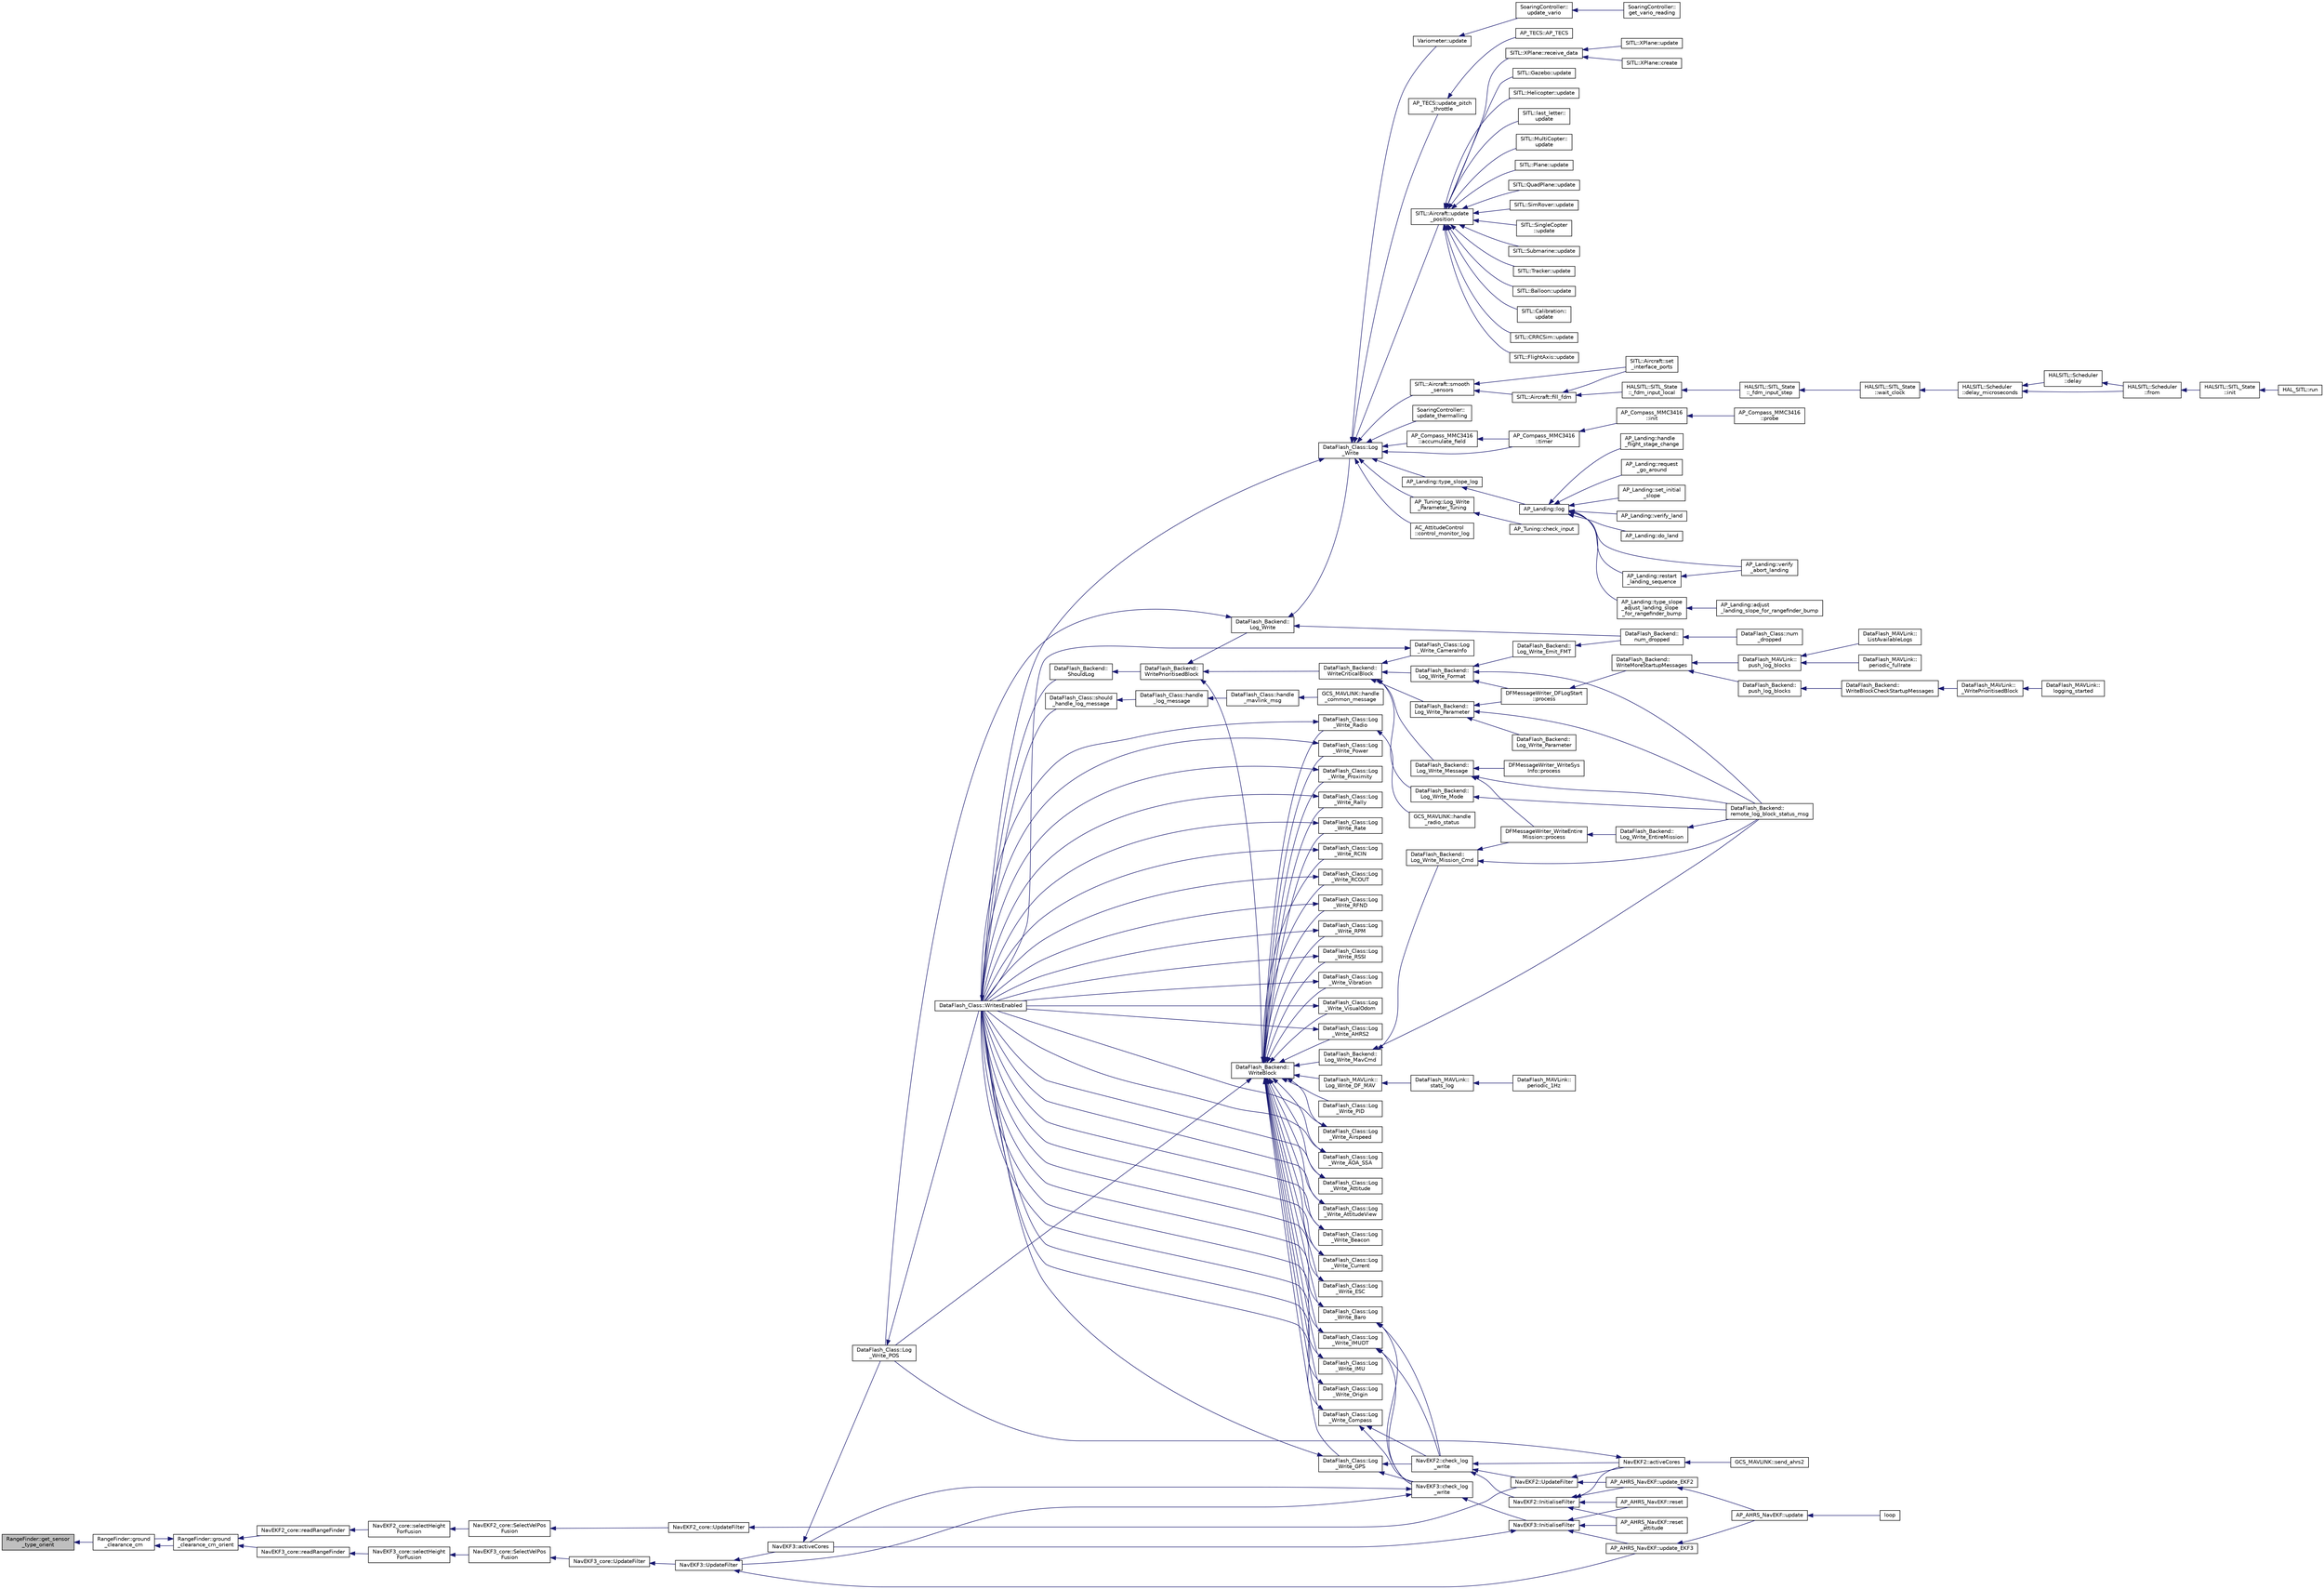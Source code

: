 digraph "RangeFinder::get_sensor_type_orient"
{
 // INTERACTIVE_SVG=YES
  edge [fontname="Helvetica",fontsize="10",labelfontname="Helvetica",labelfontsize="10"];
  node [fontname="Helvetica",fontsize="10",shape=record];
  rankdir="LR";
  Node1 [label="RangeFinder::get_sensor\l_type_orient",height=0.2,width=0.4,color="black", fillcolor="grey75", style="filled", fontcolor="black"];
  Node1 -> Node2 [dir="back",color="midnightblue",fontsize="10",style="solid",fontname="Helvetica"];
  Node2 [label="RangeFinder::ground\l_clearance_cm",height=0.2,width=0.4,color="black", fillcolor="white", style="filled",URL="$classRangeFinder.html#ad95f15a0eea1106c41337089636175b3"];
  Node2 -> Node3 [dir="back",color="midnightblue",fontsize="10",style="solid",fontname="Helvetica"];
  Node3 [label="RangeFinder::ground\l_clearance_cm_orient",height=0.2,width=0.4,color="black", fillcolor="white", style="filled",URL="$classRangeFinder.html#a8d80f2033a9c81339a5241bf5fd312b9"];
  Node3 -> Node4 [dir="back",color="midnightblue",fontsize="10",style="solid",fontname="Helvetica"];
  Node4 [label="NavEKF2_core::readRangeFinder",height=0.2,width=0.4,color="black", fillcolor="white", style="filled",URL="$classNavEKF2__core.html#a0c78437556b4a6020c91db03541e7228"];
  Node4 -> Node5 [dir="back",color="midnightblue",fontsize="10",style="solid",fontname="Helvetica"];
  Node5 [label="NavEKF2_core::selectHeight\lForFusion",height=0.2,width=0.4,color="black", fillcolor="white", style="filled",URL="$classNavEKF2__core.html#a862c5f00d982bd111047bd3a90d537fd"];
  Node5 -> Node6 [dir="back",color="midnightblue",fontsize="10",style="solid",fontname="Helvetica"];
  Node6 [label="NavEKF2_core::SelectVelPos\lFusion",height=0.2,width=0.4,color="black", fillcolor="white", style="filled",URL="$classNavEKF2__core.html#aff31047fa71772bca7ce574617ede0f6"];
  Node6 -> Node7 [dir="back",color="midnightblue",fontsize="10",style="solid",fontname="Helvetica"];
  Node7 [label="NavEKF2_core::UpdateFilter",height=0.2,width=0.4,color="black", fillcolor="white", style="filled",URL="$classNavEKF2__core.html#a5f5c815cbd5ebba30d731f89f87726c3"];
  Node7 -> Node8 [dir="back",color="midnightblue",fontsize="10",style="solid",fontname="Helvetica"];
  Node8 [label="NavEKF2::UpdateFilter",height=0.2,width=0.4,color="black", fillcolor="white", style="filled",URL="$classNavEKF2.html#a72815b1bbd9d7ceb0ff7ae52d14516df"];
  Node8 -> Node9 [dir="back",color="midnightblue",fontsize="10",style="solid",fontname="Helvetica"];
  Node9 [label="NavEKF2::activeCores",height=0.2,width=0.4,color="black", fillcolor="white", style="filled",URL="$classNavEKF2.html#ab18af2714c15fcf190493c01e2a28c73"];
  Node9 -> Node10 [dir="back",color="midnightblue",fontsize="10",style="solid",fontname="Helvetica"];
  Node10 [label="DataFlash_Class::Log\l_Write_POS",height=0.2,width=0.4,color="black", fillcolor="white", style="filled",URL="$classDataFlash__Class.html#a46e58faaa53c44516433f6bb7bde4163"];
  Node10 -> Node11 [dir="back",color="midnightblue",fontsize="10",style="solid",fontname="Helvetica"];
  Node11 [label="DataFlash_Class::WritesEnabled",height=0.2,width=0.4,color="black", fillcolor="white", style="filled",URL="$classDataFlash__Class.html#a680528ccef337901407a125439e1f397"];
  Node11 -> Node12 [dir="back",color="midnightblue",fontsize="10",style="solid",fontname="Helvetica"];
  Node12 [label="DataFlash_Class::should\l_handle_log_message",height=0.2,width=0.4,color="black", fillcolor="white", style="filled",URL="$classDataFlash__Class.html#a1f5e7a1ba369422c7df05cd384019b0e"];
  Node12 -> Node13 [dir="back",color="midnightblue",fontsize="10",style="solid",fontname="Helvetica"];
  Node13 [label="DataFlash_Class::handle\l_log_message",height=0.2,width=0.4,color="black", fillcolor="white", style="filled",URL="$classDataFlash__Class.html#a54a0f06df82820b62ec798a212821d25"];
  Node13 -> Node14 [dir="back",color="midnightblue",fontsize="10",style="solid",fontname="Helvetica"];
  Node14 [label="DataFlash_Class::handle\l_mavlink_msg",height=0.2,width=0.4,color="black", fillcolor="white", style="filled",URL="$classDataFlash__Class.html#a06ce95acf59edd4dd3b8aa7246913e7a"];
  Node14 -> Node15 [dir="back",color="midnightblue",fontsize="10",style="solid",fontname="Helvetica"];
  Node15 [label="GCS_MAVLINK::handle\l_common_message",height=0.2,width=0.4,color="black", fillcolor="white", style="filled",URL="$structGCS__MAVLINK.html#a13da94a2548ade6552a5250eb3251e89"];
  Node11 -> Node16 [dir="back",color="midnightblue",fontsize="10",style="solid",fontname="Helvetica"];
  Node16 [label="DataFlash_Backend::\lShouldLog",height=0.2,width=0.4,color="black", fillcolor="white", style="filled",URL="$classDataFlash__Backend.html#ae29c274eff677e46bb9e404656194789"];
  Node16 -> Node17 [dir="back",color="midnightblue",fontsize="10",style="solid",fontname="Helvetica"];
  Node17 [label="DataFlash_Backend::\lWritePrioritisedBlock",height=0.2,width=0.4,color="black", fillcolor="white", style="filled",URL="$classDataFlash__Backend.html#a70bd07e118265442caab0d742cb06abc"];
  Node17 -> Node18 [dir="back",color="midnightblue",fontsize="10",style="solid",fontname="Helvetica"];
  Node18 [label="DataFlash_Backend::\lLog_Write",height=0.2,width=0.4,color="black", fillcolor="white", style="filled",URL="$classDataFlash__Backend.html#a701111d46c96bfab23971267f325ddd3"];
  Node18 -> Node19 [dir="back",color="midnightblue",fontsize="10",style="solid",fontname="Helvetica"];
  Node19 [label="DataFlash_Class::Log\l_Write",height=0.2,width=0.4,color="black", fillcolor="white", style="filled",URL="$classDataFlash__Class.html#a379c836ed19feeac263fcd994b60226b"];
  Node19 -> Node20 [dir="back",color="midnightblue",fontsize="10",style="solid",fontname="Helvetica"];
  Node20 [label="AP_Compass_MMC3416\l::accumulate_field",height=0.2,width=0.4,color="black", fillcolor="white", style="filled",URL="$classAP__Compass__MMC3416.html#aa81525e474696e469db55ad9712a1b4f"];
  Node20 -> Node21 [dir="back",color="midnightblue",fontsize="10",style="solid",fontname="Helvetica"];
  Node21 [label="AP_Compass_MMC3416\l::timer",height=0.2,width=0.4,color="black", fillcolor="white", style="filled",URL="$classAP__Compass__MMC3416.html#a8b5b61173af45f3892c51bbeda783190"];
  Node21 -> Node22 [dir="back",color="midnightblue",fontsize="10",style="solid",fontname="Helvetica"];
  Node22 [label="AP_Compass_MMC3416\l::init",height=0.2,width=0.4,color="black", fillcolor="white", style="filled",URL="$classAP__Compass__MMC3416.html#af9749d12b13a50641e4c2b7b8b702ac2"];
  Node22 -> Node23 [dir="back",color="midnightblue",fontsize="10",style="solid",fontname="Helvetica"];
  Node23 [label="AP_Compass_MMC3416\l::probe",height=0.2,width=0.4,color="black", fillcolor="white", style="filled",URL="$classAP__Compass__MMC3416.html#a45317bd66ff02b0b69e17221ff572261"];
  Node19 -> Node24 [dir="back",color="midnightblue",fontsize="10",style="solid",fontname="Helvetica"];
  Node24 [label="AC_AttitudeControl\l::control_monitor_log",height=0.2,width=0.4,color="black", fillcolor="white", style="filled",URL="$classAC__AttitudeControl.html#a24124a33c8cd7a9cd575d0c16a1e2d5b"];
  Node19 -> Node25 [dir="back",color="midnightblue",fontsize="10",style="solid",fontname="Helvetica"];
  Node25 [label="AP_Tuning::Log_Write\l_Parameter_Tuning",height=0.2,width=0.4,color="black", fillcolor="white", style="filled",URL="$classAP__Tuning.html#abc35074ce5f7c46fbbc644d80c3dc15a"];
  Node25 -> Node26 [dir="back",color="midnightblue",fontsize="10",style="solid",fontname="Helvetica"];
  Node26 [label="AP_Tuning::check_input",height=0.2,width=0.4,color="black", fillcolor="white", style="filled",URL="$classAP__Tuning.html#a26bf8c5e3711e547ce95654ca285fecb"];
  Node19 -> Node27 [dir="back",color="midnightblue",fontsize="10",style="solid",fontname="Helvetica"];
  Node27 [label="SITL::Aircraft::smooth\l_sensors",height=0.2,width=0.4,color="black", fillcolor="white", style="filled",URL="$classSITL_1_1Aircraft.html#a8b835df207c22a4d9bc24b14525ce968"];
  Node27 -> Node28 [dir="back",color="midnightblue",fontsize="10",style="solid",fontname="Helvetica"];
  Node28 [label="SITL::Aircraft::fill_fdm",height=0.2,width=0.4,color="black", fillcolor="white", style="filled",URL="$classSITL_1_1Aircraft.html#a07b38044e8a77d5f48db38e9913e06db"];
  Node28 -> Node29 [dir="back",color="midnightblue",fontsize="10",style="solid",fontname="Helvetica"];
  Node29 [label="HALSITL::SITL_State\l::_fdm_input_local",height=0.2,width=0.4,color="black", fillcolor="white", style="filled",URL="$classHALSITL_1_1SITL__State.html#a141fe78b0702ab2f2ac4cafc221fdb97"];
  Node29 -> Node30 [dir="back",color="midnightblue",fontsize="10",style="solid",fontname="Helvetica"];
  Node30 [label="HALSITL::SITL_State\l::_fdm_input_step",height=0.2,width=0.4,color="black", fillcolor="white", style="filled",URL="$classHALSITL_1_1SITL__State.html#ae31c93a26ca780bb508dded2498e2e93"];
  Node30 -> Node31 [dir="back",color="midnightblue",fontsize="10",style="solid",fontname="Helvetica"];
  Node31 [label="HALSITL::SITL_State\l::wait_clock",height=0.2,width=0.4,color="black", fillcolor="white", style="filled",URL="$classHALSITL_1_1SITL__State.html#a3eeaf330efded46259bbf64fc53e6b9f"];
  Node31 -> Node32 [dir="back",color="midnightblue",fontsize="10",style="solid",fontname="Helvetica"];
  Node32 [label="HALSITL::Scheduler\l::delay_microseconds",height=0.2,width=0.4,color="black", fillcolor="white", style="filled",URL="$classHALSITL_1_1Scheduler.html#a4cffd5bcba0175bf49c7aa75ff3bf09a"];
  Node32 -> Node33 [dir="back",color="midnightblue",fontsize="10",style="solid",fontname="Helvetica"];
  Node33 [label="HALSITL::Scheduler\l::from",height=0.2,width=0.4,color="black", fillcolor="white", style="filled",URL="$classHALSITL_1_1Scheduler.html#a2c3ea70328333081349821921242cb39"];
  Node33 -> Node34 [dir="back",color="midnightblue",fontsize="10",style="solid",fontname="Helvetica"];
  Node34 [label="HALSITL::SITL_State\l::init",height=0.2,width=0.4,color="black", fillcolor="white", style="filled",URL="$classHALSITL_1_1SITL__State.html#a7059cb4e279007aae9b06757a68c15af"];
  Node34 -> Node35 [dir="back",color="midnightblue",fontsize="10",style="solid",fontname="Helvetica"];
  Node35 [label="HAL_SITL::run",height=0.2,width=0.4,color="black", fillcolor="white", style="filled",URL="$classHAL__SITL.html#add0e35ac5a212a6b187c55186c8f026a"];
  Node32 -> Node36 [dir="back",color="midnightblue",fontsize="10",style="solid",fontname="Helvetica"];
  Node36 [label="HALSITL::Scheduler\l::delay",height=0.2,width=0.4,color="black", fillcolor="white", style="filled",URL="$classHALSITL_1_1Scheduler.html#a14f3239ecbb9889823b20dc9de655c2f"];
  Node36 -> Node33 [dir="back",color="midnightblue",fontsize="10",style="solid",fontname="Helvetica"];
  Node28 -> Node37 [dir="back",color="midnightblue",fontsize="10",style="solid",fontname="Helvetica"];
  Node37 [label="SITL::Aircraft::set\l_interface_ports",height=0.2,width=0.4,color="black", fillcolor="white", style="filled",URL="$classSITL_1_1Aircraft.html#a061f04e9f5bc75cc1f250a4e7c3d8421"];
  Node27 -> Node37 [dir="back",color="midnightblue",fontsize="10",style="solid",fontname="Helvetica"];
  Node19 -> Node21 [dir="back",color="midnightblue",fontsize="10",style="solid",fontname="Helvetica"];
  Node19 -> Node38 [dir="back",color="midnightblue",fontsize="10",style="solid",fontname="Helvetica"];
  Node38 [label="AP_Landing::type_slope_log",height=0.2,width=0.4,color="black", fillcolor="white", style="filled",URL="$classAP__Landing.html#ac0b5a7424b989984441d47159f9e691c"];
  Node38 -> Node39 [dir="back",color="midnightblue",fontsize="10",style="solid",fontname="Helvetica"];
  Node39 [label="AP_Landing::log",height=0.2,width=0.4,color="black", fillcolor="white", style="filled",URL="$classAP__Landing.html#afbaa15e50629185cb1c1dcb1c41289d8"];
  Node39 -> Node40 [dir="back",color="midnightblue",fontsize="10",style="solid",fontname="Helvetica"];
  Node40 [label="AP_Landing::do_land",height=0.2,width=0.4,color="black", fillcolor="white", style="filled",URL="$classAP__Landing.html#ac7cb51eaa69d1bed262223b56ee2c4ce"];
  Node39 -> Node41 [dir="back",color="midnightblue",fontsize="10",style="solid",fontname="Helvetica"];
  Node41 [label="AP_Landing::handle\l_flight_stage_change",height=0.2,width=0.4,color="black", fillcolor="white", style="filled",URL="$classAP__Landing.html#a9f6d861fd1bf8df96c061931179095c0"];
  Node39 -> Node42 [dir="back",color="midnightblue",fontsize="10",style="solid",fontname="Helvetica"];
  Node42 [label="AP_Landing::request\l_go_around",height=0.2,width=0.4,color="black", fillcolor="white", style="filled",URL="$classAP__Landing.html#afc506451afaaca18bebe5746f1caf448"];
  Node39 -> Node43 [dir="back",color="midnightblue",fontsize="10",style="solid",fontname="Helvetica"];
  Node43 [label="AP_Landing::restart\l_landing_sequence",height=0.2,width=0.4,color="black", fillcolor="white", style="filled",URL="$classAP__Landing.html#a4cb652398231c274e6061aa6b211366b"];
  Node43 -> Node44 [dir="back",color="midnightblue",fontsize="10",style="solid",fontname="Helvetica"];
  Node44 [label="AP_Landing::verify\l_abort_landing",height=0.2,width=0.4,color="black", fillcolor="white", style="filled",URL="$classAP__Landing.html#a23d5d937afe630bfa1d3eeea5d767e4b"];
  Node39 -> Node45 [dir="back",color="midnightblue",fontsize="10",style="solid",fontname="Helvetica"];
  Node45 [label="AP_Landing::set_initial\l_slope",height=0.2,width=0.4,color="black", fillcolor="white", style="filled",URL="$classAP__Landing.html#a7e905f0cb574cb49a778b18906362736"];
  Node39 -> Node46 [dir="back",color="midnightblue",fontsize="10",style="solid",fontname="Helvetica"];
  Node46 [label="AP_Landing::type_slope\l_adjust_landing_slope\l_for_rangefinder_bump",height=0.2,width=0.4,color="black", fillcolor="white", style="filled",URL="$classAP__Landing.html#a68317a4d27e65aadc7013a9363da5ce3"];
  Node46 -> Node47 [dir="back",color="midnightblue",fontsize="10",style="solid",fontname="Helvetica"];
  Node47 [label="AP_Landing::adjust\l_landing_slope_for_rangefinder_bump",height=0.2,width=0.4,color="black", fillcolor="white", style="filled",URL="$classAP__Landing.html#aca701ba52726269447500bdf654b3b10"];
  Node39 -> Node44 [dir="back",color="midnightblue",fontsize="10",style="solid",fontname="Helvetica"];
  Node39 -> Node48 [dir="back",color="midnightblue",fontsize="10",style="solid",fontname="Helvetica"];
  Node48 [label="AP_Landing::verify_land",height=0.2,width=0.4,color="black", fillcolor="white", style="filled",URL="$classAP__Landing.html#afdbc34de818b9cb366336c23660fd495"];
  Node19 -> Node49 [dir="back",color="midnightblue",fontsize="10",style="solid",fontname="Helvetica"];
  Node49 [label="Variometer::update",height=0.2,width=0.4,color="black", fillcolor="white", style="filled",URL="$classVariometer.html#ae8429634659d6e7f64a64992380e7b2b"];
  Node49 -> Node50 [dir="back",color="midnightblue",fontsize="10",style="solid",fontname="Helvetica"];
  Node50 [label="SoaringController::\lupdate_vario",height=0.2,width=0.4,color="black", fillcolor="white", style="filled",URL="$classSoaringController.html#a7adf701742d2ba2f2e699b9e3ce1b955"];
  Node50 -> Node51 [dir="back",color="midnightblue",fontsize="10",style="solid",fontname="Helvetica"];
  Node51 [label="SoaringController::\lget_vario_reading",height=0.2,width=0.4,color="black", fillcolor="white", style="filled",URL="$classSoaringController.html#aea41b313738070dceb7c4953d4873342"];
  Node19 -> Node52 [dir="back",color="midnightblue",fontsize="10",style="solid",fontname="Helvetica"];
  Node52 [label="AP_TECS::update_pitch\l_throttle",height=0.2,width=0.4,color="black", fillcolor="white", style="filled",URL="$classAP__TECS.html#ad9fdee521b36fe15ab8ab06a35717c5a"];
  Node52 -> Node53 [dir="back",color="midnightblue",fontsize="10",style="solid",fontname="Helvetica"];
  Node53 [label="AP_TECS::AP_TECS",height=0.2,width=0.4,color="black", fillcolor="white", style="filled",URL="$classAP__TECS.html#a01d6d2b6f4c4151838115b13020d8990"];
  Node19 -> Node54 [dir="back",color="midnightblue",fontsize="10",style="solid",fontname="Helvetica"];
  Node54 [label="SITL::Aircraft::update\l_position",height=0.2,width=0.4,color="black", fillcolor="white", style="filled",URL="$classSITL_1_1Aircraft.html#a4a72b2c0617cf55b24b062daaae685b9"];
  Node54 -> Node55 [dir="back",color="midnightblue",fontsize="10",style="solid",fontname="Helvetica"];
  Node55 [label="SITL::Balloon::update",height=0.2,width=0.4,color="black", fillcolor="white", style="filled",URL="$classSITL_1_1Balloon.html#a34f5716a3c9ba0805d89dc36656ae90c"];
  Node54 -> Node56 [dir="back",color="midnightblue",fontsize="10",style="solid",fontname="Helvetica"];
  Node56 [label="SITL::Calibration::\lupdate",height=0.2,width=0.4,color="black", fillcolor="white", style="filled",URL="$classSITL_1_1Calibration.html#a0c3f60adfbc5d68ae425883af18b62f4"];
  Node54 -> Node57 [dir="back",color="midnightblue",fontsize="10",style="solid",fontname="Helvetica"];
  Node57 [label="SITL::CRRCSim::update",height=0.2,width=0.4,color="black", fillcolor="white", style="filled",URL="$classSITL_1_1CRRCSim.html#ada236d396837feb2c5efe885ea504f87"];
  Node54 -> Node58 [dir="back",color="midnightblue",fontsize="10",style="solid",fontname="Helvetica"];
  Node58 [label="SITL::FlightAxis::update",height=0.2,width=0.4,color="black", fillcolor="white", style="filled",URL="$classSITL_1_1FlightAxis.html#abea39b8171735bf99ad90267f6be4c42"];
  Node54 -> Node59 [dir="back",color="midnightblue",fontsize="10",style="solid",fontname="Helvetica"];
  Node59 [label="SITL::Gazebo::update",height=0.2,width=0.4,color="black", fillcolor="white", style="filled",URL="$classSITL_1_1Gazebo.html#a120a541070549b98ba4740c91abf97a7"];
  Node54 -> Node60 [dir="back",color="midnightblue",fontsize="10",style="solid",fontname="Helvetica"];
  Node60 [label="SITL::Helicopter::update",height=0.2,width=0.4,color="black", fillcolor="white", style="filled",URL="$classSITL_1_1Helicopter.html#a0e8602ead0fe804552ab7ade9a1b171e"];
  Node54 -> Node61 [dir="back",color="midnightblue",fontsize="10",style="solid",fontname="Helvetica"];
  Node61 [label="SITL::last_letter::\lupdate",height=0.2,width=0.4,color="black", fillcolor="white", style="filled",URL="$classSITL_1_1last__letter.html#ae4e6d3acea9730faa873e8d25b876d19"];
  Node54 -> Node62 [dir="back",color="midnightblue",fontsize="10",style="solid",fontname="Helvetica"];
  Node62 [label="SITL::MultiCopter::\lupdate",height=0.2,width=0.4,color="black", fillcolor="white", style="filled",URL="$classSITL_1_1MultiCopter.html#ad4df8bcd20625ce425cc9d73f9aa6a20"];
  Node54 -> Node63 [dir="back",color="midnightblue",fontsize="10",style="solid",fontname="Helvetica"];
  Node63 [label="SITL::Plane::update",height=0.2,width=0.4,color="black", fillcolor="white", style="filled",URL="$classSITL_1_1Plane.html#a7852409df29e250b1903384d1446930c"];
  Node54 -> Node64 [dir="back",color="midnightblue",fontsize="10",style="solid",fontname="Helvetica"];
  Node64 [label="SITL::QuadPlane::update",height=0.2,width=0.4,color="black", fillcolor="white", style="filled",URL="$classSITL_1_1QuadPlane.html#af9068f0de1894f5afc49481c869e3b6c"];
  Node54 -> Node65 [dir="back",color="midnightblue",fontsize="10",style="solid",fontname="Helvetica"];
  Node65 [label="SITL::SimRover::update",height=0.2,width=0.4,color="black", fillcolor="white", style="filled",URL="$classSITL_1_1SimRover.html#a0692a116e9c7cff78adb0b08b0d571b2"];
  Node54 -> Node66 [dir="back",color="midnightblue",fontsize="10",style="solid",fontname="Helvetica"];
  Node66 [label="SITL::SingleCopter\l::update",height=0.2,width=0.4,color="black", fillcolor="white", style="filled",URL="$classSITL_1_1SingleCopter.html#a07d0997518b86260a6a80b914733d7b5"];
  Node54 -> Node67 [dir="back",color="midnightblue",fontsize="10",style="solid",fontname="Helvetica"];
  Node67 [label="SITL::Submarine::update",height=0.2,width=0.4,color="black", fillcolor="white", style="filled",URL="$classSITL_1_1Submarine.html#ae172876dbb527df84dfb38c9fa383878"];
  Node54 -> Node68 [dir="back",color="midnightblue",fontsize="10",style="solid",fontname="Helvetica"];
  Node68 [label="SITL::Tracker::update",height=0.2,width=0.4,color="black", fillcolor="white", style="filled",URL="$classSITL_1_1Tracker.html#aa2d26c0841ead98b60a9291eb4d74b71"];
  Node54 -> Node69 [dir="back",color="midnightblue",fontsize="10",style="solid",fontname="Helvetica"];
  Node69 [label="SITL::XPlane::receive_data",height=0.2,width=0.4,color="black", fillcolor="white", style="filled",URL="$classSITL_1_1XPlane.html#ab30e1d12c7ebc3699a29f3442804a68b"];
  Node69 -> Node70 [dir="back",color="midnightblue",fontsize="10",style="solid",fontname="Helvetica"];
  Node70 [label="SITL::XPlane::update",height=0.2,width=0.4,color="black", fillcolor="white", style="filled",URL="$classSITL_1_1XPlane.html#abc5e72c8fd3445fcb19b6b1d42ec9970"];
  Node69 -> Node71 [dir="back",color="midnightblue",fontsize="10",style="solid",fontname="Helvetica"];
  Node71 [label="SITL::XPlane::create",height=0.2,width=0.4,color="black", fillcolor="white", style="filled",URL="$classSITL_1_1XPlane.html#a5cbab32f016edeff5108ded953c17cbe"];
  Node19 -> Node72 [dir="back",color="midnightblue",fontsize="10",style="solid",fontname="Helvetica"];
  Node72 [label="SoaringController::\lupdate_thermalling",height=0.2,width=0.4,color="black", fillcolor="white", style="filled",URL="$classSoaringController.html#abfbc693fd6c93da20fb098aedf6fd596"];
  Node19 -> Node11 [dir="back",color="midnightblue",fontsize="10",style="solid",fontname="Helvetica"];
  Node18 -> Node10 [dir="back",color="midnightblue",fontsize="10",style="solid",fontname="Helvetica"];
  Node18 -> Node73 [dir="back",color="midnightblue",fontsize="10",style="solid",fontname="Helvetica"];
  Node73 [label="DataFlash_Backend::\lnum_dropped",height=0.2,width=0.4,color="black", fillcolor="white", style="filled",URL="$classDataFlash__Backend.html#a944c1f573e2cd12e7ff491d48898d446"];
  Node73 -> Node74 [dir="back",color="midnightblue",fontsize="10",style="solid",fontname="Helvetica"];
  Node74 [label="DataFlash_Class::num\l_dropped",height=0.2,width=0.4,color="black", fillcolor="white", style="filled",URL="$classDataFlash__Class.html#a3b01d9a49c319ca3995df9b1649b9249"];
  Node17 -> Node75 [dir="back",color="midnightblue",fontsize="10",style="solid",fontname="Helvetica"];
  Node75 [label="DataFlash_Backend::\lWriteBlock",height=0.2,width=0.4,color="black", fillcolor="white", style="filled",URL="$classDataFlash__Backend.html#aed94b3ad1fd7333ddd7c2e20c3433d52"];
  Node75 -> Node76 [dir="back",color="midnightblue",fontsize="10",style="solid",fontname="Helvetica"];
  Node76 [label="DataFlash_Class::Log\l_Write_AHRS2",height=0.2,width=0.4,color="black", fillcolor="white", style="filled",URL="$classDataFlash__Class.html#ad81bca014959c6b0a6714ea0d83c409f"];
  Node76 -> Node11 [dir="back",color="midnightblue",fontsize="10",style="solid",fontname="Helvetica"];
  Node75 -> Node77 [dir="back",color="midnightblue",fontsize="10",style="solid",fontname="Helvetica"];
  Node77 [label="DataFlash_Class::Log\l_Write_Airspeed",height=0.2,width=0.4,color="black", fillcolor="white", style="filled",URL="$classDataFlash__Class.html#a6a38481f36ae833e7093c41a0e72be31"];
  Node77 -> Node11 [dir="back",color="midnightblue",fontsize="10",style="solid",fontname="Helvetica"];
  Node75 -> Node78 [dir="back",color="midnightblue",fontsize="10",style="solid",fontname="Helvetica"];
  Node78 [label="DataFlash_Class::Log\l_Write_AOA_SSA",height=0.2,width=0.4,color="black", fillcolor="white", style="filled",URL="$classDataFlash__Class.html#a07c6e6dc1aeb58b8f3255a63e0d5a430"];
  Node78 -> Node11 [dir="back",color="midnightblue",fontsize="10",style="solid",fontname="Helvetica"];
  Node75 -> Node79 [dir="back",color="midnightblue",fontsize="10",style="solid",fontname="Helvetica"];
  Node79 [label="DataFlash_Class::Log\l_Write_Attitude",height=0.2,width=0.4,color="black", fillcolor="white", style="filled",URL="$classDataFlash__Class.html#a100c0458780b38dd0ccc4a7381827b3c"];
  Node79 -> Node11 [dir="back",color="midnightblue",fontsize="10",style="solid",fontname="Helvetica"];
  Node75 -> Node80 [dir="back",color="midnightblue",fontsize="10",style="solid",fontname="Helvetica"];
  Node80 [label="DataFlash_Class::Log\l_Write_AttitudeView",height=0.2,width=0.4,color="black", fillcolor="white", style="filled",URL="$classDataFlash__Class.html#abf48a5cb3c39a255385d3853beb1b5d7"];
  Node80 -> Node11 [dir="back",color="midnightblue",fontsize="10",style="solid",fontname="Helvetica"];
  Node75 -> Node81 [dir="back",color="midnightblue",fontsize="10",style="solid",fontname="Helvetica"];
  Node81 [label="DataFlash_Class::Log\l_Write_Baro",height=0.2,width=0.4,color="black", fillcolor="white", style="filled",URL="$classDataFlash__Class.html#a4a12c2f2025e0a63d6ec85602857d0cb"];
  Node81 -> Node82 [dir="back",color="midnightblue",fontsize="10",style="solid",fontname="Helvetica"];
  Node82 [label="NavEKF3::check_log\l_write",height=0.2,width=0.4,color="black", fillcolor="white", style="filled",URL="$classNavEKF3.html#afa5a1b626563d35ad95545e8f056214b"];
  Node82 -> Node83 [dir="back",color="midnightblue",fontsize="10",style="solid",fontname="Helvetica"];
  Node83 [label="NavEKF3::activeCores",height=0.2,width=0.4,color="black", fillcolor="white", style="filled",URL="$classNavEKF3.html#a3e1f50ad977a17222fcd7a6851b0f2ec"];
  Node83 -> Node10 [dir="back",color="midnightblue",fontsize="10",style="solid",fontname="Helvetica"];
  Node82 -> Node84 [dir="back",color="midnightblue",fontsize="10",style="solid",fontname="Helvetica"];
  Node84 [label="NavEKF3::InitialiseFilter",height=0.2,width=0.4,color="black", fillcolor="white", style="filled",URL="$classNavEKF3.html#a07f064fa513fbb6e7188141904f3b5b5"];
  Node84 -> Node83 [dir="back",color="midnightblue",fontsize="10",style="solid",fontname="Helvetica"];
  Node84 -> Node85 [dir="back",color="midnightblue",fontsize="10",style="solid",fontname="Helvetica"];
  Node85 [label="AP_AHRS_NavEKF::reset",height=0.2,width=0.4,color="black", fillcolor="white", style="filled",URL="$classAP__AHRS__NavEKF.html#a532ff0df024a4537e5a108c42ba405a7"];
  Node84 -> Node86 [dir="back",color="midnightblue",fontsize="10",style="solid",fontname="Helvetica"];
  Node86 [label="AP_AHRS_NavEKF::reset\l_attitude",height=0.2,width=0.4,color="black", fillcolor="white", style="filled",URL="$classAP__AHRS__NavEKF.html#a9bd3c7f1793a48cd0d736b19fbfaf19a"];
  Node84 -> Node87 [dir="back",color="midnightblue",fontsize="10",style="solid",fontname="Helvetica"];
  Node87 [label="AP_AHRS_NavEKF::update_EKF3",height=0.2,width=0.4,color="black", fillcolor="white", style="filled",URL="$classAP__AHRS__NavEKF.html#a324160404f12959e955554f5aed26459"];
  Node87 -> Node88 [dir="back",color="midnightblue",fontsize="10",style="solid",fontname="Helvetica"];
  Node88 [label="AP_AHRS_NavEKF::update",height=0.2,width=0.4,color="black", fillcolor="white", style="filled",URL="$classAP__AHRS__NavEKF.html#ac8111979c5dc37a55b2c50818534ea52"];
  Node88 -> Node89 [dir="back",color="midnightblue",fontsize="10",style="solid",fontname="Helvetica"];
  Node89 [label="loop",height=0.2,width=0.4,color="black", fillcolor="white", style="filled",URL="$AHRS__Test_8cpp.html#afe461d27b9c48d5921c00d521181f12f"];
  Node82 -> Node90 [dir="back",color="midnightblue",fontsize="10",style="solid",fontname="Helvetica"];
  Node90 [label="NavEKF3::UpdateFilter",height=0.2,width=0.4,color="black", fillcolor="white", style="filled",URL="$classNavEKF3.html#a477020fcf29376e0c2205dbf79728104"];
  Node90 -> Node83 [dir="back",color="midnightblue",fontsize="10",style="solid",fontname="Helvetica"];
  Node90 -> Node87 [dir="back",color="midnightblue",fontsize="10",style="solid",fontname="Helvetica"];
  Node81 -> Node91 [dir="back",color="midnightblue",fontsize="10",style="solid",fontname="Helvetica"];
  Node91 [label="NavEKF2::check_log\l_write",height=0.2,width=0.4,color="black", fillcolor="white", style="filled",URL="$classNavEKF2.html#a124df957952b2cb0c04e4318a173f67a"];
  Node91 -> Node9 [dir="back",color="midnightblue",fontsize="10",style="solid",fontname="Helvetica"];
  Node91 -> Node92 [dir="back",color="midnightblue",fontsize="10",style="solid",fontname="Helvetica"];
  Node92 [label="NavEKF2::InitialiseFilter",height=0.2,width=0.4,color="black", fillcolor="white", style="filled",URL="$classNavEKF2.html#a9c447b8d84abf2dfc845ddbbbad46a2b"];
  Node92 -> Node9 [dir="back",color="midnightblue",fontsize="10",style="solid",fontname="Helvetica"];
  Node92 -> Node85 [dir="back",color="midnightblue",fontsize="10",style="solid",fontname="Helvetica"];
  Node92 -> Node86 [dir="back",color="midnightblue",fontsize="10",style="solid",fontname="Helvetica"];
  Node92 -> Node93 [dir="back",color="midnightblue",fontsize="10",style="solid",fontname="Helvetica"];
  Node93 [label="AP_AHRS_NavEKF::update_EKF2",height=0.2,width=0.4,color="black", fillcolor="white", style="filled",URL="$classAP__AHRS__NavEKF.html#a0187c6d3d4348b002a204c05d3e94b07"];
  Node93 -> Node88 [dir="back",color="midnightblue",fontsize="10",style="solid",fontname="Helvetica"];
  Node91 -> Node8 [dir="back",color="midnightblue",fontsize="10",style="solid",fontname="Helvetica"];
  Node81 -> Node11 [dir="back",color="midnightblue",fontsize="10",style="solid",fontname="Helvetica"];
  Node75 -> Node94 [dir="back",color="midnightblue",fontsize="10",style="solid",fontname="Helvetica"];
  Node94 [label="DataFlash_Class::Log\l_Write_Beacon",height=0.2,width=0.4,color="black", fillcolor="white", style="filled",URL="$classDataFlash__Class.html#abe412cc7c41a691691c24ec560586c45"];
  Node94 -> Node11 [dir="back",color="midnightblue",fontsize="10",style="solid",fontname="Helvetica"];
  Node75 -> Node95 [dir="back",color="midnightblue",fontsize="10",style="solid",fontname="Helvetica"];
  Node95 [label="DataFlash_Class::Log\l_Write_Compass",height=0.2,width=0.4,color="black", fillcolor="white", style="filled",URL="$classDataFlash__Class.html#a5189adf1c5da47c2149ca1d7baa745d8"];
  Node95 -> Node82 [dir="back",color="midnightblue",fontsize="10",style="solid",fontname="Helvetica"];
  Node95 -> Node91 [dir="back",color="midnightblue",fontsize="10",style="solid",fontname="Helvetica"];
  Node95 -> Node11 [dir="back",color="midnightblue",fontsize="10",style="solid",fontname="Helvetica"];
  Node75 -> Node96 [dir="back",color="midnightblue",fontsize="10",style="solid",fontname="Helvetica"];
  Node96 [label="DataFlash_Class::Log\l_Write_Current",height=0.2,width=0.4,color="black", fillcolor="white", style="filled",URL="$classDataFlash__Class.html#a6bc40fe7e7fd0b068700d5b89d85a920"];
  Node96 -> Node11 [dir="back",color="midnightblue",fontsize="10",style="solid",fontname="Helvetica"];
  Node75 -> Node97 [dir="back",color="midnightblue",fontsize="10",style="solid",fontname="Helvetica"];
  Node97 [label="DataFlash_MAVLink::\lLog_Write_DF_MAV",height=0.2,width=0.4,color="black", fillcolor="white", style="filled",URL="$classDataFlash__MAVLink.html#a4e95e48809d7011702476e879415d96c"];
  Node97 -> Node98 [dir="back",color="midnightblue",fontsize="10",style="solid",fontname="Helvetica"];
  Node98 [label="DataFlash_MAVLink::\lstats_log",height=0.2,width=0.4,color="black", fillcolor="white", style="filled",URL="$classDataFlash__MAVLink.html#af0e5de77619126d8d8d1dd06a389717d"];
  Node98 -> Node99 [dir="back",color="midnightblue",fontsize="10",style="solid",fontname="Helvetica"];
  Node99 [label="DataFlash_MAVLink::\lperiodic_1Hz",height=0.2,width=0.4,color="black", fillcolor="white", style="filled",URL="$classDataFlash__MAVLink.html#aff8ee53b8fbc202ef153f112dade8f21"];
  Node75 -> Node100 [dir="back",color="midnightblue",fontsize="10",style="solid",fontname="Helvetica"];
  Node100 [label="DataFlash_Class::Log\l_Write_ESC",height=0.2,width=0.4,color="black", fillcolor="white", style="filled",URL="$classDataFlash__Class.html#a90a22bd1a0d9fff2bde1efdf0d0c9575"];
  Node100 -> Node11 [dir="back",color="midnightblue",fontsize="10",style="solid",fontname="Helvetica"];
  Node75 -> Node101 [dir="back",color="midnightblue",fontsize="10",style="solid",fontname="Helvetica"];
  Node101 [label="DataFlash_Class::Log\l_Write_GPS",height=0.2,width=0.4,color="black", fillcolor="white", style="filled",URL="$classDataFlash__Class.html#a8a9087dec83092f0ea67b6741ff9f32e"];
  Node101 -> Node82 [dir="back",color="midnightblue",fontsize="10",style="solid",fontname="Helvetica"];
  Node101 -> Node91 [dir="back",color="midnightblue",fontsize="10",style="solid",fontname="Helvetica"];
  Node101 -> Node11 [dir="back",color="midnightblue",fontsize="10",style="solid",fontname="Helvetica"];
  Node75 -> Node102 [dir="back",color="midnightblue",fontsize="10",style="solid",fontname="Helvetica"];
  Node102 [label="DataFlash_Class::Log\l_Write_IMU",height=0.2,width=0.4,color="black", fillcolor="white", style="filled",URL="$classDataFlash__Class.html#a805d766e5347af5349e0979a2a07e452"];
  Node102 -> Node11 [dir="back",color="midnightblue",fontsize="10",style="solid",fontname="Helvetica"];
  Node75 -> Node103 [dir="back",color="midnightblue",fontsize="10",style="solid",fontname="Helvetica"];
  Node103 [label="DataFlash_Class::Log\l_Write_IMUDT",height=0.2,width=0.4,color="black", fillcolor="white", style="filled",URL="$classDataFlash__Class.html#a5835f10f0f4c71618a3793d582b3a52a"];
  Node103 -> Node82 [dir="back",color="midnightblue",fontsize="10",style="solid",fontname="Helvetica"];
  Node103 -> Node91 [dir="back",color="midnightblue",fontsize="10",style="solid",fontname="Helvetica"];
  Node103 -> Node11 [dir="back",color="midnightblue",fontsize="10",style="solid",fontname="Helvetica"];
  Node75 -> Node104 [dir="back",color="midnightblue",fontsize="10",style="solid",fontname="Helvetica"];
  Node104 [label="DataFlash_Backend::\lLog_Write_MavCmd",height=0.2,width=0.4,color="black", fillcolor="white", style="filled",URL="$classDataFlash__Backend.html#af0dcded34eb71f36ee8f910424be2061"];
  Node104 -> Node105 [dir="back",color="midnightblue",fontsize="10",style="solid",fontname="Helvetica"];
  Node105 [label="DataFlash_Backend::\lLog_Write_Mission_Cmd",height=0.2,width=0.4,color="black", fillcolor="white", style="filled",URL="$classDataFlash__Backend.html#a570580fce5fc1f96a9cfd6bb75dd8705"];
  Node105 -> Node106 [dir="back",color="midnightblue",fontsize="10",style="solid",fontname="Helvetica"];
  Node106 [label="DFMessageWriter_WriteEntire\lMission::process",height=0.2,width=0.4,color="black", fillcolor="white", style="filled",URL="$classDFMessageWriter__WriteEntireMission.html#a157afd1587cb4756d21bfd04bd64fdd1"];
  Node106 -> Node107 [dir="back",color="midnightblue",fontsize="10",style="solid",fontname="Helvetica"];
  Node107 [label="DataFlash_Backend::\lLog_Write_EntireMission",height=0.2,width=0.4,color="black", fillcolor="white", style="filled",URL="$classDataFlash__Backend.html#a2cf7e12a43bb8ebf9aa3ea073e544f40"];
  Node107 -> Node108 [dir="back",color="midnightblue",fontsize="10",style="solid",fontname="Helvetica"];
  Node108 [label="DataFlash_Backend::\lremote_log_block_status_msg",height=0.2,width=0.4,color="black", fillcolor="white", style="filled",URL="$classDataFlash__Backend.html#acc06500874549df2b2567f069176506e"];
  Node105 -> Node108 [dir="back",color="midnightblue",fontsize="10",style="solid",fontname="Helvetica"];
  Node104 -> Node108 [dir="back",color="midnightblue",fontsize="10",style="solid",fontname="Helvetica"];
  Node75 -> Node109 [dir="back",color="midnightblue",fontsize="10",style="solid",fontname="Helvetica"];
  Node109 [label="DataFlash_Class::Log\l_Write_Origin",height=0.2,width=0.4,color="black", fillcolor="white", style="filled",URL="$classDataFlash__Class.html#a7c9ea84e9cbfd62bac7f1fac7cafa562"];
  Node109 -> Node11 [dir="back",color="midnightblue",fontsize="10",style="solid",fontname="Helvetica"];
  Node75 -> Node110 [dir="back",color="midnightblue",fontsize="10",style="solid",fontname="Helvetica"];
  Node110 [label="DataFlash_Class::Log\l_Write_PID",height=0.2,width=0.4,color="black", fillcolor="white", style="filled",URL="$classDataFlash__Class.html#a92d70f9aa906b4a2ad56f88cf04630ce"];
  Node75 -> Node10 [dir="back",color="midnightblue",fontsize="10",style="solid",fontname="Helvetica"];
  Node75 -> Node111 [dir="back",color="midnightblue",fontsize="10",style="solid",fontname="Helvetica"];
  Node111 [label="DataFlash_Class::Log\l_Write_Power",height=0.2,width=0.4,color="black", fillcolor="white", style="filled",URL="$classDataFlash__Class.html#a0244745bcbf21252169dbca26be44557"];
  Node111 -> Node11 [dir="back",color="midnightblue",fontsize="10",style="solid",fontname="Helvetica"];
  Node75 -> Node112 [dir="back",color="midnightblue",fontsize="10",style="solid",fontname="Helvetica"];
  Node112 [label="DataFlash_Class::Log\l_Write_Proximity",height=0.2,width=0.4,color="black", fillcolor="white", style="filled",URL="$classDataFlash__Class.html#adebf82a1c347a2dbcaf366ea32bc3bc5"];
  Node112 -> Node11 [dir="back",color="midnightblue",fontsize="10",style="solid",fontname="Helvetica"];
  Node75 -> Node113 [dir="back",color="midnightblue",fontsize="10",style="solid",fontname="Helvetica"];
  Node113 [label="DataFlash_Class::Log\l_Write_Radio",height=0.2,width=0.4,color="black", fillcolor="white", style="filled",URL="$classDataFlash__Class.html#ae26cdaa597f952193b6be4436d55c7d6"];
  Node113 -> Node114 [dir="back",color="midnightblue",fontsize="10",style="solid",fontname="Helvetica"];
  Node114 [label="GCS_MAVLINK::handle\l_radio_status",height=0.2,width=0.4,color="black", fillcolor="white", style="filled",URL="$structGCS__MAVLINK.html#a95855cb1b5e848b644d0fdeb1009a031"];
  Node113 -> Node11 [dir="back",color="midnightblue",fontsize="10",style="solid",fontname="Helvetica"];
  Node75 -> Node115 [dir="back",color="midnightblue",fontsize="10",style="solid",fontname="Helvetica"];
  Node115 [label="DataFlash_Class::Log\l_Write_Rally",height=0.2,width=0.4,color="black", fillcolor="white", style="filled",URL="$classDataFlash__Class.html#aa4421dde08afcd932ccbe12aef85055d"];
  Node115 -> Node11 [dir="back",color="midnightblue",fontsize="10",style="solid",fontname="Helvetica"];
  Node75 -> Node116 [dir="back",color="midnightblue",fontsize="10",style="solid",fontname="Helvetica"];
  Node116 [label="DataFlash_Class::Log\l_Write_Rate",height=0.2,width=0.4,color="black", fillcolor="white", style="filled",URL="$classDataFlash__Class.html#a5db08f0e524269d5b88c5919424af11c"];
  Node116 -> Node11 [dir="back",color="midnightblue",fontsize="10",style="solid",fontname="Helvetica"];
  Node75 -> Node117 [dir="back",color="midnightblue",fontsize="10",style="solid",fontname="Helvetica"];
  Node117 [label="DataFlash_Class::Log\l_Write_RCIN",height=0.2,width=0.4,color="black", fillcolor="white", style="filled",URL="$classDataFlash__Class.html#ae3cb0f9ab8db6bcced3f504a2a767081"];
  Node117 -> Node11 [dir="back",color="midnightblue",fontsize="10",style="solid",fontname="Helvetica"];
  Node75 -> Node118 [dir="back",color="midnightblue",fontsize="10",style="solid",fontname="Helvetica"];
  Node118 [label="DataFlash_Class::Log\l_Write_RCOUT",height=0.2,width=0.4,color="black", fillcolor="white", style="filled",URL="$classDataFlash__Class.html#a365196ae7546b5065934ffbdb91066e5"];
  Node118 -> Node11 [dir="back",color="midnightblue",fontsize="10",style="solid",fontname="Helvetica"];
  Node75 -> Node119 [dir="back",color="midnightblue",fontsize="10",style="solid",fontname="Helvetica"];
  Node119 [label="DataFlash_Class::Log\l_Write_RFND",height=0.2,width=0.4,color="black", fillcolor="white", style="filled",URL="$classDataFlash__Class.html#af0a21d8a256a8e1e6f9da5566cc5a168"];
  Node119 -> Node11 [dir="back",color="midnightblue",fontsize="10",style="solid",fontname="Helvetica"];
  Node75 -> Node120 [dir="back",color="midnightblue",fontsize="10",style="solid",fontname="Helvetica"];
  Node120 [label="DataFlash_Class::Log\l_Write_RPM",height=0.2,width=0.4,color="black", fillcolor="white", style="filled",URL="$classDataFlash__Class.html#aa5d9034787597e35040f6b9624bf9b6c"];
  Node120 -> Node11 [dir="back",color="midnightblue",fontsize="10",style="solid",fontname="Helvetica"];
  Node75 -> Node121 [dir="back",color="midnightblue",fontsize="10",style="solid",fontname="Helvetica"];
  Node121 [label="DataFlash_Class::Log\l_Write_RSSI",height=0.2,width=0.4,color="black", fillcolor="white", style="filled",URL="$classDataFlash__Class.html#ab89b9493bafe090db104589de9bc100c"];
  Node121 -> Node11 [dir="back",color="midnightblue",fontsize="10",style="solid",fontname="Helvetica"];
  Node75 -> Node122 [dir="back",color="midnightblue",fontsize="10",style="solid",fontname="Helvetica"];
  Node122 [label="DataFlash_Class::Log\l_Write_Vibration",height=0.2,width=0.4,color="black", fillcolor="white", style="filled",URL="$classDataFlash__Class.html#af3e28f802f9d4f6be01a5283ada628fe"];
  Node122 -> Node11 [dir="back",color="midnightblue",fontsize="10",style="solid",fontname="Helvetica"];
  Node75 -> Node123 [dir="back",color="midnightblue",fontsize="10",style="solid",fontname="Helvetica"];
  Node123 [label="DataFlash_Class::Log\l_Write_VisualOdom",height=0.2,width=0.4,color="black", fillcolor="white", style="filled",URL="$classDataFlash__Class.html#ab9b4b0869a66719efeef76ea8da2c564"];
  Node123 -> Node11 [dir="back",color="midnightblue",fontsize="10",style="solid",fontname="Helvetica"];
  Node17 -> Node124 [dir="back",color="midnightblue",fontsize="10",style="solid",fontname="Helvetica"];
  Node124 [label="DataFlash_Backend::\lWriteCriticalBlock",height=0.2,width=0.4,color="black", fillcolor="white", style="filled",URL="$classDataFlash__Backend.html#a5be0a9e566b2b525659756204c3353b7"];
  Node124 -> Node125 [dir="back",color="midnightblue",fontsize="10",style="solid",fontname="Helvetica"];
  Node125 [label="DataFlash_Class::Log\l_Write_CameraInfo",height=0.2,width=0.4,color="black", fillcolor="white", style="filled",URL="$classDataFlash__Class.html#af027b69eefd54b04e56a821eeda76e40"];
  Node125 -> Node11 [dir="back",color="midnightblue",fontsize="10",style="solid",fontname="Helvetica"];
  Node124 -> Node126 [dir="back",color="midnightblue",fontsize="10",style="solid",fontname="Helvetica"];
  Node126 [label="DataFlash_Backend::\lLog_Write_Format",height=0.2,width=0.4,color="black", fillcolor="white", style="filled",URL="$classDataFlash__Backend.html#a33c4294acfcecd5db6c923de11893e45"];
  Node126 -> Node127 [dir="back",color="midnightblue",fontsize="10",style="solid",fontname="Helvetica"];
  Node127 [label="DataFlash_Backend::\lLog_Write_Emit_FMT",height=0.2,width=0.4,color="black", fillcolor="white", style="filled",URL="$classDataFlash__Backend.html#a0ed8c2da3963e144758e4df2f14161f8"];
  Node127 -> Node73 [dir="back",color="midnightblue",fontsize="10",style="solid",fontname="Helvetica"];
  Node126 -> Node128 [dir="back",color="midnightblue",fontsize="10",style="solid",fontname="Helvetica"];
  Node128 [label="DFMessageWriter_DFLogStart\l::process",height=0.2,width=0.4,color="black", fillcolor="white", style="filled",URL="$classDFMessageWriter__DFLogStart.html#a81d7ab192bff2616b7649f3d4bdf7ca7"];
  Node128 -> Node129 [dir="back",color="midnightblue",fontsize="10",style="solid",fontname="Helvetica"];
  Node129 [label="DataFlash_Backend::\lWriteMoreStartupMessages",height=0.2,width=0.4,color="black", fillcolor="white", style="filled",URL="$classDataFlash__Backend.html#af17a5022c4e47cfdd56c1a5887e85632"];
  Node129 -> Node130 [dir="back",color="midnightblue",fontsize="10",style="solid",fontname="Helvetica"];
  Node130 [label="DataFlash_MAVLink::\lpush_log_blocks",height=0.2,width=0.4,color="black", fillcolor="white", style="filled",URL="$classDataFlash__MAVLink.html#a250d61a602a4792e744532d41ea38d34"];
  Node130 -> Node131 [dir="back",color="midnightblue",fontsize="10",style="solid",fontname="Helvetica"];
  Node131 [label="DataFlash_MAVLink::\lListAvailableLogs",height=0.2,width=0.4,color="black", fillcolor="white", style="filled",URL="$classDataFlash__MAVLink.html#a7ce5650e9a386a430ca3ba71c7f733f2"];
  Node130 -> Node132 [dir="back",color="midnightblue",fontsize="10",style="solid",fontname="Helvetica"];
  Node132 [label="DataFlash_MAVLink::\lperiodic_fullrate",height=0.2,width=0.4,color="black", fillcolor="white", style="filled",URL="$classDataFlash__MAVLink.html#a62e4eb460ca5b7f9ea2869763518803c"];
  Node129 -> Node133 [dir="back",color="midnightblue",fontsize="10",style="solid",fontname="Helvetica"];
  Node133 [label="DataFlash_Backend::\lpush_log_blocks",height=0.2,width=0.4,color="black", fillcolor="white", style="filled",URL="$classDataFlash__Backend.html#af5ccb067107a1ee7289ec208b5bc3bae"];
  Node133 -> Node134 [dir="back",color="midnightblue",fontsize="10",style="solid",fontname="Helvetica"];
  Node134 [label="DataFlash_Backend::\lWriteBlockCheckStartupMessages",height=0.2,width=0.4,color="black", fillcolor="white", style="filled",URL="$classDataFlash__Backend.html#a82784dcb330ac456bbd1d3333b7c5769"];
  Node134 -> Node135 [dir="back",color="midnightblue",fontsize="10",style="solid",fontname="Helvetica"];
  Node135 [label="DataFlash_MAVLink::\l_WritePrioritisedBlock",height=0.2,width=0.4,color="black", fillcolor="white", style="filled",URL="$classDataFlash__MAVLink.html#a4c05d999aa4a2f077e7bc5f6ee9e50f8"];
  Node135 -> Node136 [dir="back",color="midnightblue",fontsize="10",style="solid",fontname="Helvetica"];
  Node136 [label="DataFlash_MAVLink::\llogging_started",height=0.2,width=0.4,color="black", fillcolor="white", style="filled",URL="$classDataFlash__MAVLink.html#a29ea50e386834a25c9605ac94218b371"];
  Node126 -> Node108 [dir="back",color="midnightblue",fontsize="10",style="solid",fontname="Helvetica"];
  Node124 -> Node137 [dir="back",color="midnightblue",fontsize="10",style="solid",fontname="Helvetica"];
  Node137 [label="DataFlash_Backend::\lLog_Write_Message",height=0.2,width=0.4,color="black", fillcolor="white", style="filled",URL="$classDataFlash__Backend.html#a36de68caf35d162312f55f958c00fc6c"];
  Node137 -> Node138 [dir="back",color="midnightblue",fontsize="10",style="solid",fontname="Helvetica"];
  Node138 [label="DFMessageWriter_WriteSys\lInfo::process",height=0.2,width=0.4,color="black", fillcolor="white", style="filled",URL="$classDFMessageWriter__WriteSysInfo.html#a58c7b3822a65bb8415b33960266a1e83"];
  Node137 -> Node106 [dir="back",color="midnightblue",fontsize="10",style="solid",fontname="Helvetica"];
  Node137 -> Node108 [dir="back",color="midnightblue",fontsize="10",style="solid",fontname="Helvetica"];
  Node124 -> Node139 [dir="back",color="midnightblue",fontsize="10",style="solid",fontname="Helvetica"];
  Node139 [label="DataFlash_Backend::\lLog_Write_Mode",height=0.2,width=0.4,color="black", fillcolor="white", style="filled",URL="$classDataFlash__Backend.html#a09f5553f9e37e58f72cde1a95b2f20f2"];
  Node139 -> Node108 [dir="back",color="midnightblue",fontsize="10",style="solid",fontname="Helvetica"];
  Node124 -> Node140 [dir="back",color="midnightblue",fontsize="10",style="solid",fontname="Helvetica"];
  Node140 [label="DataFlash_Backend::\lLog_Write_Parameter",height=0.2,width=0.4,color="black", fillcolor="white", style="filled",URL="$classDataFlash__Backend.html#a85713efc5d4dfb01c5ef7968f9f2842e"];
  Node140 -> Node141 [dir="back",color="midnightblue",fontsize="10",style="solid",fontname="Helvetica"];
  Node141 [label="DataFlash_Backend::\lLog_Write_Parameter",height=0.2,width=0.4,color="black", fillcolor="white", style="filled",URL="$classDataFlash__Backend.html#a76b0eff7f34874f2a35c4d6241203e6f"];
  Node140 -> Node128 [dir="back",color="midnightblue",fontsize="10",style="solid",fontname="Helvetica"];
  Node140 -> Node108 [dir="back",color="midnightblue",fontsize="10",style="solid",fontname="Helvetica"];
  Node9 -> Node142 [dir="back",color="midnightblue",fontsize="10",style="solid",fontname="Helvetica"];
  Node142 [label="GCS_MAVLINK::send_ahrs2",height=0.2,width=0.4,color="black", fillcolor="white", style="filled",URL="$structGCS__MAVLINK.html#a558ba3447048b78cb9dde460053e2741"];
  Node8 -> Node93 [dir="back",color="midnightblue",fontsize="10",style="solid",fontname="Helvetica"];
  Node3 -> Node143 [dir="back",color="midnightblue",fontsize="10",style="solid",fontname="Helvetica"];
  Node143 [label="NavEKF3_core::readRangeFinder",height=0.2,width=0.4,color="black", fillcolor="white", style="filled",URL="$classNavEKF3__core.html#aaaa48f79caab8e511134d29d53f9b5d9"];
  Node143 -> Node144 [dir="back",color="midnightblue",fontsize="10",style="solid",fontname="Helvetica"];
  Node144 [label="NavEKF3_core::selectHeight\lForFusion",height=0.2,width=0.4,color="black", fillcolor="white", style="filled",URL="$classNavEKF3__core.html#a01fae89d7fa75988df64635fc572039f"];
  Node144 -> Node145 [dir="back",color="midnightblue",fontsize="10",style="solid",fontname="Helvetica"];
  Node145 [label="NavEKF3_core::SelectVelPos\lFusion",height=0.2,width=0.4,color="black", fillcolor="white", style="filled",URL="$classNavEKF3__core.html#a8f4723dabc873f7112948a18b290fb01"];
  Node145 -> Node146 [dir="back",color="midnightblue",fontsize="10",style="solid",fontname="Helvetica"];
  Node146 [label="NavEKF3_core::UpdateFilter",height=0.2,width=0.4,color="black", fillcolor="white", style="filled",URL="$classNavEKF3__core.html#a2a7fae9e0bf2ce6fc2f9b3918dc168d3"];
  Node146 -> Node90 [dir="back",color="midnightblue",fontsize="10",style="solid",fontname="Helvetica"];
  Node3 -> Node2 [dir="back",color="midnightblue",fontsize="10",style="solid",fontname="Helvetica"];
}
